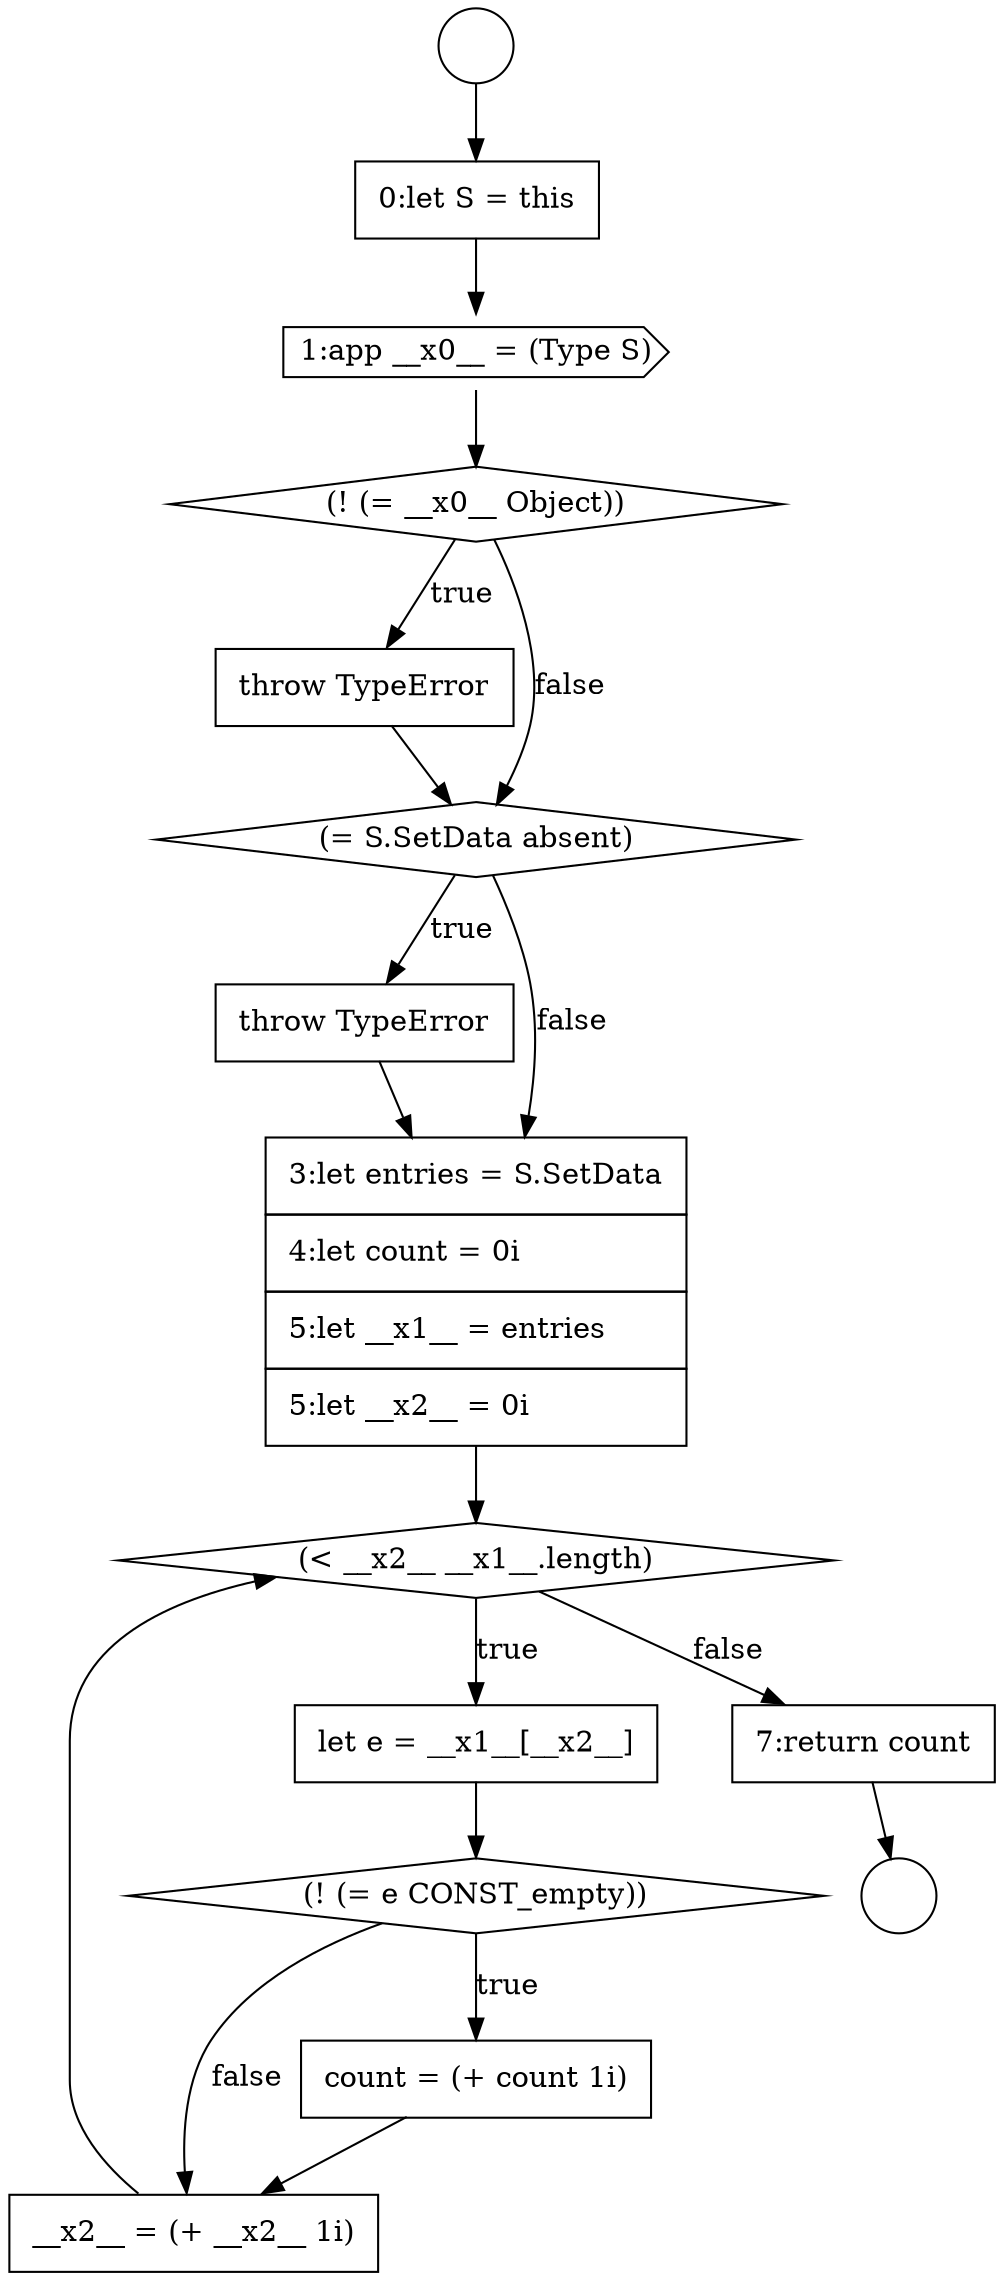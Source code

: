digraph {
  node14633 [shape=cds, label=<<font color="black">1:app __x0__ = (Type S)</font>> color="black" fillcolor="white" style=filled]
  node14637 [shape=none, margin=0, label=<<font color="black">
    <table border="0" cellborder="1" cellspacing="0" cellpadding="10">
      <tr><td align="left">throw TypeError</td></tr>
    </table>
  </font>> color="black" fillcolor="white" style=filled]
  node14643 [shape=none, margin=0, label=<<font color="black">
    <table border="0" cellborder="1" cellspacing="0" cellpadding="10">
      <tr><td align="left">__x2__ = (+ __x2__ 1i)</td></tr>
    </table>
  </font>> color="black" fillcolor="white" style=filled]
  node14634 [shape=diamond, label=<<font color="black">(! (= __x0__ Object))</font>> color="black" fillcolor="white" style=filled]
  node14638 [shape=none, margin=0, label=<<font color="black">
    <table border="0" cellborder="1" cellspacing="0" cellpadding="10">
      <tr><td align="left">3:let entries = S.SetData</td></tr>
      <tr><td align="left">4:let count = 0i</td></tr>
      <tr><td align="left">5:let __x1__ = entries</td></tr>
      <tr><td align="left">5:let __x2__ = 0i</td></tr>
    </table>
  </font>> color="black" fillcolor="white" style=filled]
  node14642 [shape=none, margin=0, label=<<font color="black">
    <table border="0" cellborder="1" cellspacing="0" cellpadding="10">
      <tr><td align="left">count = (+ count 1i)</td></tr>
    </table>
  </font>> color="black" fillcolor="white" style=filled]
  node14632 [shape=none, margin=0, label=<<font color="black">
    <table border="0" cellborder="1" cellspacing="0" cellpadding="10">
      <tr><td align="left">0:let S = this</td></tr>
    </table>
  </font>> color="black" fillcolor="white" style=filled]
  node14639 [shape=diamond, label=<<font color="black">(&lt; __x2__ __x1__.length)</font>> color="black" fillcolor="white" style=filled]
  node14635 [shape=none, margin=0, label=<<font color="black">
    <table border="0" cellborder="1" cellspacing="0" cellpadding="10">
      <tr><td align="left">throw TypeError</td></tr>
    </table>
  </font>> color="black" fillcolor="white" style=filled]
  node14641 [shape=diamond, label=<<font color="black">(! (= e CONST_empty))</font>> color="black" fillcolor="white" style=filled]
  node14640 [shape=none, margin=0, label=<<font color="black">
    <table border="0" cellborder="1" cellspacing="0" cellpadding="10">
      <tr><td align="left">let e = __x1__[__x2__]</td></tr>
    </table>
  </font>> color="black" fillcolor="white" style=filled]
  node14644 [shape=none, margin=0, label=<<font color="black">
    <table border="0" cellborder="1" cellspacing="0" cellpadding="10">
      <tr><td align="left">7:return count</td></tr>
    </table>
  </font>> color="black" fillcolor="white" style=filled]
  node14630 [shape=circle label=" " color="black" fillcolor="white" style=filled]
  node14636 [shape=diamond, label=<<font color="black">(= S.SetData absent)</font>> color="black" fillcolor="white" style=filled]
  node14631 [shape=circle label=" " color="black" fillcolor="white" style=filled]
  node14633 -> node14634 [ color="black"]
  node14632 -> node14633 [ color="black"]
  node14635 -> node14636 [ color="black"]
  node14643 -> node14639 [ color="black"]
  node14642 -> node14643 [ color="black"]
  node14644 -> node14631 [ color="black"]
  node14639 -> node14640 [label=<<font color="black">true</font>> color="black"]
  node14639 -> node14644 [label=<<font color="black">false</font>> color="black"]
  node14640 -> node14641 [ color="black"]
  node14641 -> node14642 [label=<<font color="black">true</font>> color="black"]
  node14641 -> node14643 [label=<<font color="black">false</font>> color="black"]
  node14636 -> node14637 [label=<<font color="black">true</font>> color="black"]
  node14636 -> node14638 [label=<<font color="black">false</font>> color="black"]
  node14637 -> node14638 [ color="black"]
  node14638 -> node14639 [ color="black"]
  node14634 -> node14635 [label=<<font color="black">true</font>> color="black"]
  node14634 -> node14636 [label=<<font color="black">false</font>> color="black"]
  node14630 -> node14632 [ color="black"]
}

